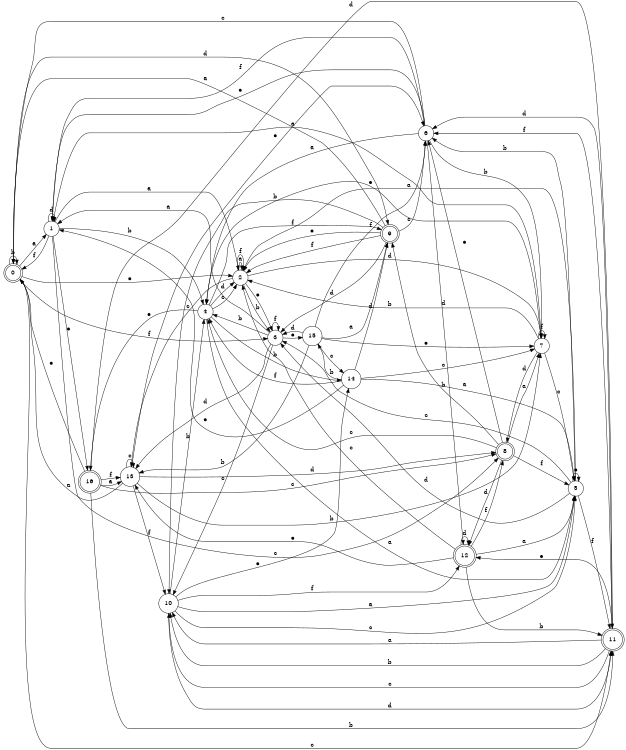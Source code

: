 digraph n14_3 {
__start0 [label="" shape="none"];

rankdir=LR;
size="8,5";

s0 [style="rounded,filled", color="black", fillcolor="white" shape="doublecircle", label="0"];
s1 [style="filled", color="black", fillcolor="white" shape="circle", label="1"];
s2 [style="filled", color="black", fillcolor="white" shape="circle", label="2"];
s3 [style="filled", color="black", fillcolor="white" shape="circle", label="3"];
s4 [style="filled", color="black", fillcolor="white" shape="circle", label="4"];
s5 [style="filled", color="black", fillcolor="white" shape="circle", label="5"];
s6 [style="filled", color="black", fillcolor="white" shape="circle", label="6"];
s7 [style="filled", color="black", fillcolor="white" shape="circle", label="7"];
s8 [style="rounded,filled", color="black", fillcolor="white" shape="doublecircle", label="8"];
s9 [style="rounded,filled", color="black", fillcolor="white" shape="doublecircle", label="9"];
s10 [style="filled", color="black", fillcolor="white" shape="circle", label="10"];
s11 [style="rounded,filled", color="black", fillcolor="white" shape="doublecircle", label="11"];
s12 [style="rounded,filled", color="black", fillcolor="white" shape="doublecircle", label="12"];
s13 [style="filled", color="black", fillcolor="white" shape="circle", label="13"];
s14 [style="filled", color="black", fillcolor="white" shape="circle", label="14"];
s15 [style="filled", color="black", fillcolor="white" shape="circle", label="15"];
s16 [style="rounded,filled", color="black", fillcolor="white" shape="doublecircle", label="16"];
s0 -> s1 [label="a"];
s0 -> s0 [label="b"];
s0 -> s11 [label="c"];
s0 -> s9 [label="d"];
s0 -> s2 [label="e"];
s0 -> s3 [label="f"];
s1 -> s2 [label="a"];
s1 -> s4 [label="b"];
s1 -> s8 [label="c"];
s1 -> s1 [label="d"];
s1 -> s16 [label="e"];
s1 -> s0 [label="f"];
s2 -> s2 [label="a"];
s2 -> s3 [label="b"];
s2 -> s13 [label="c"];
s2 -> s7 [label="d"];
s2 -> s3 [label="e"];
s2 -> s2 [label="f"];
s3 -> s1 [label="a"];
s3 -> s4 [label="b"];
s3 -> s10 [label="c"];
s3 -> s13 [label="d"];
s3 -> s15 [label="e"];
s3 -> s3 [label="f"];
s4 -> s5 [label="a"];
s4 -> s14 [label="b"];
s4 -> s2 [label="c"];
s4 -> s2 [label="d"];
s4 -> s16 [label="e"];
s4 -> s9 [label="f"];
s5 -> s2 [label="a"];
s5 -> s6 [label="b"];
s5 -> s3 [label="c"];
s5 -> s3 [label="d"];
s5 -> s5 [label="e"];
s5 -> s11 [label="f"];
s6 -> s4 [label="a"];
s6 -> s7 [label="b"];
s6 -> s0 [label="c"];
s6 -> s12 [label="d"];
s6 -> s1 [label="e"];
s6 -> s1 [label="f"];
s7 -> s1 [label="a"];
s7 -> s2 [label="b"];
s7 -> s5 [label="c"];
s7 -> s8 [label="d"];
s7 -> s4 [label="e"];
s7 -> s7 [label="f"];
s8 -> s7 [label="a"];
s8 -> s9 [label="b"];
s8 -> s4 [label="c"];
s8 -> s12 [label="d"];
s8 -> s6 [label="e"];
s8 -> s5 [label="f"];
s9 -> s0 [label="a"];
s9 -> s10 [label="b"];
s9 -> s6 [label="c"];
s9 -> s3 [label="d"];
s9 -> s2 [label="e"];
s9 -> s2 [label="f"];
s10 -> s5 [label="a"];
s10 -> s4 [label="b"];
s10 -> s5 [label="c"];
s10 -> s11 [label="d"];
s10 -> s14 [label="e"];
s10 -> s12 [label="f"];
s11 -> s10 [label="a"];
s11 -> s10 [label="b"];
s11 -> s10 [label="c"];
s11 -> s6 [label="d"];
s11 -> s12 [label="e"];
s11 -> s6 [label="f"];
s12 -> s5 [label="a"];
s12 -> s11 [label="b"];
s12 -> s2 [label="c"];
s12 -> s12 [label="d"];
s12 -> s13 [label="e"];
s12 -> s8 [label="f"];
s13 -> s0 [label="a"];
s13 -> s7 [label="b"];
s13 -> s13 [label="c"];
s13 -> s8 [label="d"];
s13 -> s6 [label="e"];
s13 -> s10 [label="f"];
s14 -> s5 [label="a"];
s14 -> s15 [label="b"];
s14 -> s7 [label="c"];
s14 -> s9 [label="d"];
s14 -> s1 [label="e"];
s14 -> s4 [label="f"];
s15 -> s9 [label="a"];
s15 -> s13 [label="b"];
s15 -> s14 [label="c"];
s15 -> s3 [label="d"];
s15 -> s7 [label="e"];
s15 -> s6 [label="f"];
s16 -> s13 [label="a"];
s16 -> s11 [label="b"];
s16 -> s8 [label="c"];
s16 -> s11 [label="d"];
s16 -> s0 [label="e"];
s16 -> s13 [label="f"];

}